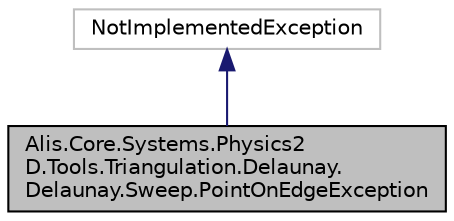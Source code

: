 digraph "Alis.Core.Systems.Physics2D.Tools.Triangulation.Delaunay.Delaunay.Sweep.PointOnEdgeException"
{
 // LATEX_PDF_SIZE
  edge [fontname="Helvetica",fontsize="10",labelfontname="Helvetica",labelfontsize="10"];
  node [fontname="Helvetica",fontsize="10",shape=record];
  Node1 [label="Alis.Core.Systems.Physics2\lD.Tools.Triangulation.Delaunay.\lDelaunay.Sweep.PointOnEdgeException",height=0.2,width=0.4,color="black", fillcolor="grey75", style="filled", fontcolor="black",tooltip="The point on edge exception class"];
  Node2 -> Node1 [dir="back",color="midnightblue",fontsize="10",style="solid",fontname="Helvetica"];
  Node2 [label="NotImplementedException",height=0.2,width=0.4,color="grey75", fillcolor="white", style="filled",tooltip=" "];
}
